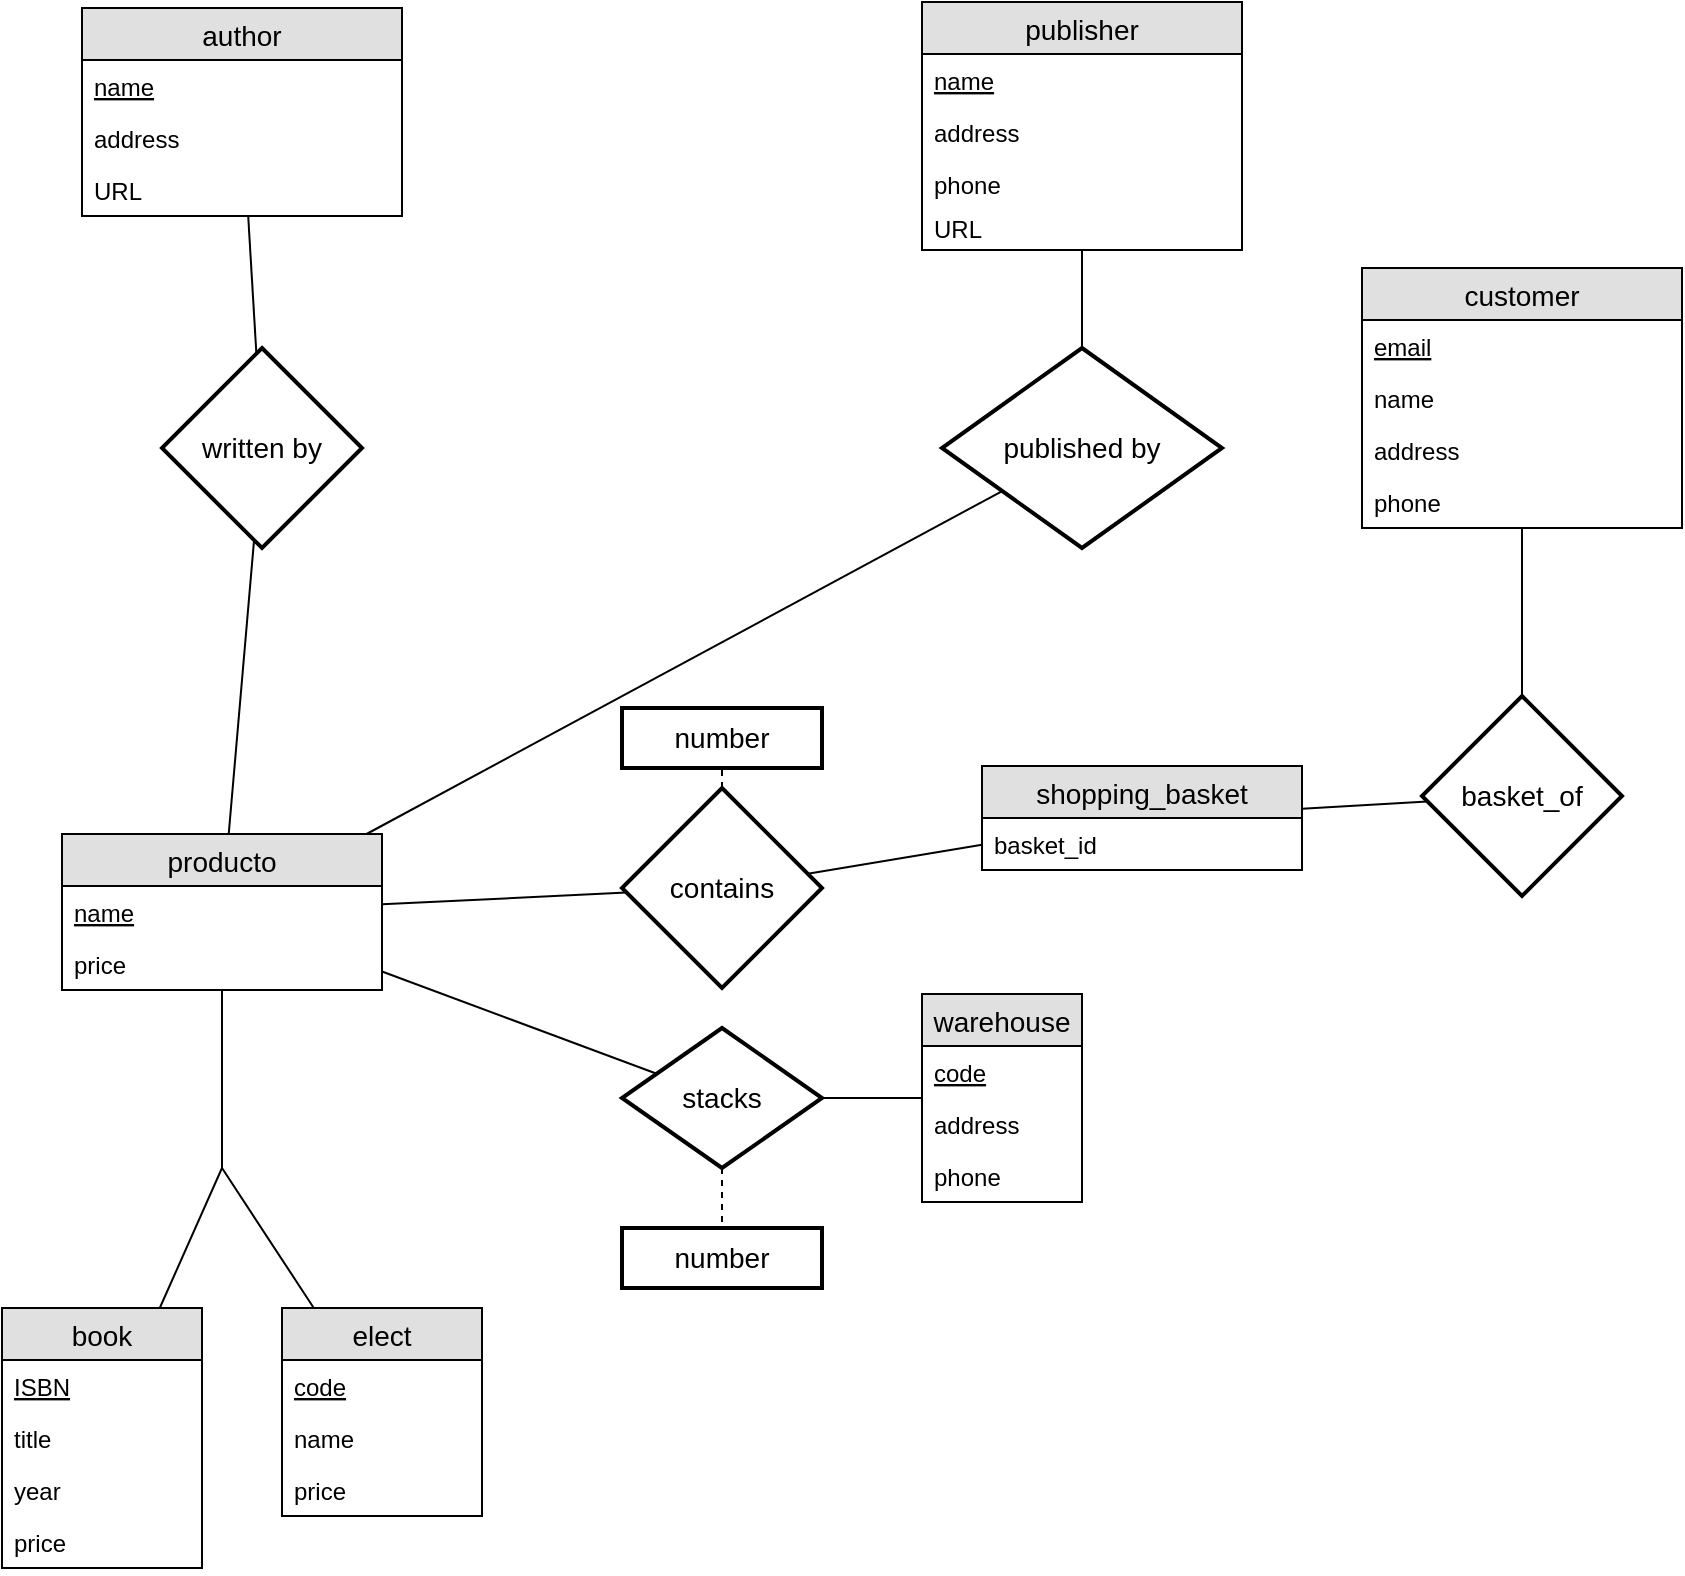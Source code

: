 <mxfile version="11.2.8" type="device" pages="1"><diagram id="WVX61P-Tf9miTUgFt2v2" name="Page-1"><mxGraphModel dx="1408" dy="789" grid="1" gridSize="10" guides="1" tooltips="1" connect="1" arrows="1" fold="1" page="1" pageScale="1" pageWidth="850" pageHeight="1100" math="0" shadow="0"><root><mxCell id="0"/><mxCell id="1" parent="0"/><mxCell id="nwK4fotqdhtJQI2VtbWG-1" value="author" style="swimlane;fontStyle=0;childLayout=stackLayout;horizontal=1;startSize=26;fillColor=#e0e0e0;horizontalStack=0;resizeParent=1;resizeParentMax=0;resizeLast=0;collapsible=1;marginBottom=0;swimlaneFillColor=#ffffff;align=center;fontSize=14;" vertex="1" parent="1"><mxGeometry x="40" y="60" width="160" height="104" as="geometry"/></mxCell><mxCell id="nwK4fotqdhtJQI2VtbWG-2" value="name" style="text;strokeColor=none;fillColor=none;spacingLeft=4;spacingRight=4;overflow=hidden;rotatable=0;points=[[0,0.5],[1,0.5]];portConstraint=eastwest;fontSize=12;fontStyle=4" vertex="1" parent="nwK4fotqdhtJQI2VtbWG-1"><mxGeometry y="26" width="160" height="26" as="geometry"/></mxCell><mxCell id="nwK4fotqdhtJQI2VtbWG-3" value="address" style="text;strokeColor=none;fillColor=none;spacingLeft=4;spacingRight=4;overflow=hidden;rotatable=0;points=[[0,0.5],[1,0.5]];portConstraint=eastwest;fontSize=12;" vertex="1" parent="nwK4fotqdhtJQI2VtbWG-1"><mxGeometry y="52" width="160" height="26" as="geometry"/></mxCell><mxCell id="nwK4fotqdhtJQI2VtbWG-4" value="URL" style="text;strokeColor=none;fillColor=none;spacingLeft=4;spacingRight=4;overflow=hidden;rotatable=0;points=[[0,0.5],[1,0.5]];portConstraint=eastwest;fontSize=12;" vertex="1" parent="nwK4fotqdhtJQI2VtbWG-1"><mxGeometry y="78" width="160" height="26" as="geometry"/></mxCell><mxCell id="nwK4fotqdhtJQI2VtbWG-5" value="publisher" style="swimlane;fontStyle=0;childLayout=stackLayout;horizontal=1;startSize=26;fillColor=#e0e0e0;horizontalStack=0;resizeParent=1;resizeParentMax=0;resizeLast=0;collapsible=1;marginBottom=0;swimlaneFillColor=#ffffff;align=center;fontSize=14;" vertex="1" parent="1"><mxGeometry x="460" y="57" width="160" height="124" as="geometry"/></mxCell><mxCell id="nwK4fotqdhtJQI2VtbWG-6" value="name" style="text;strokeColor=none;fillColor=none;spacingLeft=4;spacingRight=4;overflow=hidden;rotatable=0;points=[[0,0.5],[1,0.5]];portConstraint=eastwest;fontSize=12;fontStyle=4" vertex="1" parent="nwK4fotqdhtJQI2VtbWG-5"><mxGeometry y="26" width="160" height="26" as="geometry"/></mxCell><mxCell id="nwK4fotqdhtJQI2VtbWG-7" value="address" style="text;strokeColor=none;fillColor=none;spacingLeft=4;spacingRight=4;overflow=hidden;rotatable=0;points=[[0,0.5],[1,0.5]];portConstraint=eastwest;fontSize=12;" vertex="1" parent="nwK4fotqdhtJQI2VtbWG-5"><mxGeometry y="52" width="160" height="26" as="geometry"/></mxCell><mxCell id="nwK4fotqdhtJQI2VtbWG-8" value="phone" style="text;strokeColor=none;fillColor=none;spacingLeft=4;spacingRight=4;overflow=hidden;rotatable=0;points=[[0,0.5],[1,0.5]];portConstraint=eastwest;fontSize=12;" vertex="1" parent="nwK4fotqdhtJQI2VtbWG-5"><mxGeometry y="78" width="160" height="22" as="geometry"/></mxCell><mxCell id="nwK4fotqdhtJQI2VtbWG-9" value="URL" style="text;strokeColor=none;fillColor=none;spacingLeft=4;spacingRight=4;overflow=hidden;rotatable=0;points=[[0,0.5],[1,0.5]];portConstraint=eastwest;fontSize=12;" vertex="1" parent="nwK4fotqdhtJQI2VtbWG-5"><mxGeometry y="100" width="160" height="24" as="geometry"/></mxCell><mxCell id="nwK4fotqdhtJQI2VtbWG-42" style="edgeStyle=none;rounded=0;orthogonalLoop=1;jettySize=auto;html=1;endArrow=none;endFill=0;" edge="1" parent="1" source="nwK4fotqdhtJQI2VtbWG-10" target="nwK4fotqdhtJQI2VtbWG-14"><mxGeometry relative="1" as="geometry"/></mxCell><mxCell id="nwK4fotqdhtJQI2VtbWG-48" style="edgeStyle=none;rounded=0;orthogonalLoop=1;jettySize=auto;html=1;endArrow=none;endFill=0;" edge="1" parent="1" source="nwK4fotqdhtJQI2VtbWG-10" target="nwK4fotqdhtJQI2VtbWG-5"><mxGeometry relative="1" as="geometry"/></mxCell><mxCell id="nwK4fotqdhtJQI2VtbWG-10" value="&lt;div&gt;published by&lt;/div&gt;" style="shape=rhombus;strokeWidth=2;fontSize=17;perimeter=rhombusPerimeter;whiteSpace=wrap;html=1;align=center;fontSize=14;" vertex="1" parent="1"><mxGeometry x="470" y="230" width="140" height="100" as="geometry"/></mxCell><mxCell id="nwK4fotqdhtJQI2VtbWG-40" style="edgeStyle=none;rounded=0;orthogonalLoop=1;jettySize=auto;html=1;endArrow=none;endFill=0;" edge="1" parent="1" source="nwK4fotqdhtJQI2VtbWG-13" target="nwK4fotqdhtJQI2VtbWG-1"><mxGeometry relative="1" as="geometry"/></mxCell><mxCell id="nwK4fotqdhtJQI2VtbWG-41" style="edgeStyle=none;rounded=0;orthogonalLoop=1;jettySize=auto;html=1;endArrow=none;endFill=0;" edge="1" parent="1" source="nwK4fotqdhtJQI2VtbWG-13" target="nwK4fotqdhtJQI2VtbWG-14"><mxGeometry relative="1" as="geometry"/></mxCell><mxCell id="nwK4fotqdhtJQI2VtbWG-13" value="written by" style="shape=rhombus;strokeWidth=2;fontSize=17;perimeter=rhombusPerimeter;whiteSpace=wrap;html=1;align=center;fontSize=14;" vertex="1" parent="1"><mxGeometry x="80" y="230" width="100" height="100" as="geometry"/></mxCell><mxCell id="nwK4fotqdhtJQI2VtbWG-14" value="producto" style="swimlane;fontStyle=0;childLayout=stackLayout;horizontal=1;startSize=26;fillColor=#e0e0e0;horizontalStack=0;resizeParent=1;resizeParentMax=0;resizeLast=0;collapsible=1;marginBottom=0;swimlaneFillColor=#ffffff;align=center;fontSize=14;" vertex="1" parent="1"><mxGeometry x="30" y="473" width="160" height="78" as="geometry"/></mxCell><mxCell id="nwK4fotqdhtJQI2VtbWG-52" value="name" style="text;strokeColor=none;fillColor=none;spacingLeft=4;spacingRight=4;overflow=hidden;rotatable=0;points=[[0,0.5],[1,0.5]];portConstraint=eastwest;fontSize=12;fontStyle=4" vertex="1" parent="nwK4fotqdhtJQI2VtbWG-14"><mxGeometry y="26" width="160" height="26" as="geometry"/></mxCell><mxCell id="nwK4fotqdhtJQI2VtbWG-53" value="price" style="text;strokeColor=none;fillColor=none;spacingLeft=4;spacingRight=4;overflow=hidden;rotatable=0;points=[[0,0.5],[1,0.5]];portConstraint=eastwest;fontSize=12;" vertex="1" parent="nwK4fotqdhtJQI2VtbWG-14"><mxGeometry y="52" width="160" height="26" as="geometry"/></mxCell><mxCell id="nwK4fotqdhtJQI2VtbWG-22" style="rounded=0;orthogonalLoop=1;jettySize=auto;html=1;dashed=1;endArrow=none;endFill=0;" edge="1" parent="1" source="nwK4fotqdhtJQI2VtbWG-19" target="nwK4fotqdhtJQI2VtbWG-21"><mxGeometry relative="1" as="geometry"/></mxCell><mxCell id="nwK4fotqdhtJQI2VtbWG-43" style="edgeStyle=none;rounded=0;orthogonalLoop=1;jettySize=auto;html=1;endArrow=none;endFill=0;" edge="1" parent="1" source="nwK4fotqdhtJQI2VtbWG-19" target="nwK4fotqdhtJQI2VtbWG-14"><mxGeometry relative="1" as="geometry"/></mxCell><mxCell id="nwK4fotqdhtJQI2VtbWG-47" style="edgeStyle=none;rounded=0;orthogonalLoop=1;jettySize=auto;html=1;endArrow=none;endFill=0;" edge="1" parent="1" source="nwK4fotqdhtJQI2VtbWG-19" target="nwK4fotqdhtJQI2VtbWG-35"><mxGeometry relative="1" as="geometry"/></mxCell><mxCell id="nwK4fotqdhtJQI2VtbWG-19" value="contains" style="shape=rhombus;strokeWidth=2;fontSize=17;perimeter=rhombusPerimeter;whiteSpace=wrap;html=1;align=center;fontSize=14;" vertex="1" parent="1"><mxGeometry x="310" y="450" width="100" height="100" as="geometry"/></mxCell><mxCell id="nwK4fotqdhtJQI2VtbWG-21" value="number" style="strokeWidth=2;whiteSpace=wrap;html=1;align=center;fontSize=14;" vertex="1" parent="1"><mxGeometry x="310" y="410" width="100" height="30" as="geometry"/></mxCell><mxCell id="nwK4fotqdhtJQI2VtbWG-44" style="edgeStyle=none;rounded=0;orthogonalLoop=1;jettySize=auto;html=1;endArrow=none;endFill=0;" edge="1" parent="1" source="nwK4fotqdhtJQI2VtbWG-23" target="nwK4fotqdhtJQI2VtbWG-14"><mxGeometry relative="1" as="geometry"/></mxCell><mxCell id="nwK4fotqdhtJQI2VtbWG-46" style="edgeStyle=none;rounded=0;orthogonalLoop=1;jettySize=auto;html=1;endArrow=none;endFill=0;" edge="1" parent="1" source="nwK4fotqdhtJQI2VtbWG-23" target="nwK4fotqdhtJQI2VtbWG-24"><mxGeometry relative="1" as="geometry"/></mxCell><mxCell id="nwK4fotqdhtJQI2VtbWG-49" style="edgeStyle=none;rounded=0;orthogonalLoop=1;jettySize=auto;html=1;endArrow=none;endFill=0;dashed=1;" edge="1" parent="1" source="nwK4fotqdhtJQI2VtbWG-23" target="nwK4fotqdhtJQI2VtbWG-45"><mxGeometry relative="1" as="geometry"/></mxCell><mxCell id="nwK4fotqdhtJQI2VtbWG-23" value="&lt;div&gt;stacks&lt;/div&gt;" style="shape=rhombus;strokeWidth=2;fontSize=17;perimeter=rhombusPerimeter;whiteSpace=wrap;html=1;align=center;fontSize=14;" vertex="1" parent="1"><mxGeometry x="310" y="570" width="100" height="70" as="geometry"/></mxCell><mxCell id="nwK4fotqdhtJQI2VtbWG-24" value="warehouse" style="swimlane;fontStyle=0;childLayout=stackLayout;horizontal=1;startSize=26;fillColor=#e0e0e0;horizontalStack=0;resizeParent=1;resizeParentMax=0;resizeLast=0;collapsible=1;marginBottom=0;swimlaneFillColor=#ffffff;align=center;fontSize=14;" vertex="1" parent="1"><mxGeometry x="460" y="553" width="80" height="104" as="geometry"/></mxCell><mxCell id="nwK4fotqdhtJQI2VtbWG-25" value="code" style="text;strokeColor=none;fillColor=none;spacingLeft=4;spacingRight=4;overflow=hidden;rotatable=0;points=[[0,0.5],[1,0.5]];portConstraint=eastwest;fontSize=12;fontStyle=4" vertex="1" parent="nwK4fotqdhtJQI2VtbWG-24"><mxGeometry y="26" width="80" height="26" as="geometry"/></mxCell><mxCell id="nwK4fotqdhtJQI2VtbWG-26" value="address" style="text;strokeColor=none;fillColor=none;spacingLeft=4;spacingRight=4;overflow=hidden;rotatable=0;points=[[0,0.5],[1,0.5]];portConstraint=eastwest;fontSize=12;" vertex="1" parent="nwK4fotqdhtJQI2VtbWG-24"><mxGeometry y="52" width="80" height="26" as="geometry"/></mxCell><mxCell id="nwK4fotqdhtJQI2VtbWG-27" value="phone" style="text;strokeColor=none;fillColor=none;spacingLeft=4;spacingRight=4;overflow=hidden;rotatable=0;points=[[0,0.5],[1,0.5]];portConstraint=eastwest;fontSize=12;" vertex="1" parent="nwK4fotqdhtJQI2VtbWG-24"><mxGeometry y="78" width="80" height="26" as="geometry"/></mxCell><mxCell id="nwK4fotqdhtJQI2VtbWG-28" value="customer" style="swimlane;fontStyle=0;childLayout=stackLayout;horizontal=1;startSize=26;fillColor=#e0e0e0;horizontalStack=0;resizeParent=1;resizeParentMax=0;resizeLast=0;collapsible=1;marginBottom=0;swimlaneFillColor=#ffffff;align=center;fontSize=14;" vertex="1" parent="1"><mxGeometry x="680" y="190" width="160" height="130" as="geometry"/></mxCell><mxCell id="nwK4fotqdhtJQI2VtbWG-29" value="email" style="text;strokeColor=none;fillColor=none;spacingLeft=4;spacingRight=4;overflow=hidden;rotatable=0;points=[[0,0.5],[1,0.5]];portConstraint=eastwest;fontSize=12;fontStyle=4" vertex="1" parent="nwK4fotqdhtJQI2VtbWG-28"><mxGeometry y="26" width="160" height="26" as="geometry"/></mxCell><mxCell id="nwK4fotqdhtJQI2VtbWG-30" value="name" style="text;strokeColor=none;fillColor=none;spacingLeft=4;spacingRight=4;overflow=hidden;rotatable=0;points=[[0,0.5],[1,0.5]];portConstraint=eastwest;fontSize=12;" vertex="1" parent="nwK4fotqdhtJQI2VtbWG-28"><mxGeometry y="52" width="160" height="26" as="geometry"/></mxCell><mxCell id="nwK4fotqdhtJQI2VtbWG-31" value="address" style="text;strokeColor=none;fillColor=none;spacingLeft=4;spacingRight=4;overflow=hidden;rotatable=0;points=[[0,0.5],[1,0.5]];portConstraint=eastwest;fontSize=12;" vertex="1" parent="nwK4fotqdhtJQI2VtbWG-28"><mxGeometry y="78" width="160" height="26" as="geometry"/></mxCell><mxCell id="nwK4fotqdhtJQI2VtbWG-32" value="phone" style="text;strokeColor=none;fillColor=none;spacingLeft=4;spacingRight=4;overflow=hidden;rotatable=0;points=[[0,0.5],[1,0.5]];portConstraint=eastwest;fontSize=12;" vertex="1" parent="nwK4fotqdhtJQI2VtbWG-28"><mxGeometry y="104" width="160" height="26" as="geometry"/></mxCell><mxCell id="nwK4fotqdhtJQI2VtbWG-34" style="edgeStyle=none;rounded=0;orthogonalLoop=1;jettySize=auto;html=1;endArrow=none;endFill=0;" edge="1" parent="1" source="nwK4fotqdhtJQI2VtbWG-33" target="nwK4fotqdhtJQI2VtbWG-28"><mxGeometry relative="1" as="geometry"/></mxCell><mxCell id="nwK4fotqdhtJQI2VtbWG-39" style="edgeStyle=none;rounded=0;orthogonalLoop=1;jettySize=auto;html=1;endArrow=none;endFill=0;" edge="1" parent="1" source="nwK4fotqdhtJQI2VtbWG-33" target="nwK4fotqdhtJQI2VtbWG-35"><mxGeometry relative="1" as="geometry"/></mxCell><mxCell id="nwK4fotqdhtJQI2VtbWG-33" value="basket_of" style="shape=rhombus;strokeWidth=2;fontSize=17;perimeter=rhombusPerimeter;whiteSpace=wrap;html=1;align=center;fontSize=14;" vertex="1" parent="1"><mxGeometry x="710" y="404" width="100" height="100" as="geometry"/></mxCell><mxCell id="nwK4fotqdhtJQI2VtbWG-35" value="shopping_basket" style="swimlane;fontStyle=0;childLayout=stackLayout;horizontal=1;startSize=26;fillColor=#e0e0e0;horizontalStack=0;resizeParent=1;resizeParentMax=0;resizeLast=0;collapsible=1;marginBottom=0;swimlaneFillColor=#ffffff;align=center;fontSize=14;" vertex="1" parent="1"><mxGeometry x="490" y="439" width="160" height="52" as="geometry"/></mxCell><mxCell id="nwK4fotqdhtJQI2VtbWG-36" value="basket_id" style="text;strokeColor=none;fillColor=none;spacingLeft=4;spacingRight=4;overflow=hidden;rotatable=0;points=[[0,0.5],[1,0.5]];portConstraint=eastwest;fontSize=12;" vertex="1" parent="nwK4fotqdhtJQI2VtbWG-35"><mxGeometry y="26" width="160" height="26" as="geometry"/></mxCell><mxCell id="nwK4fotqdhtJQI2VtbWG-45" value="number" style="strokeWidth=2;whiteSpace=wrap;html=1;align=center;fontSize=14;" vertex="1" parent="1"><mxGeometry x="310" y="670" width="100" height="30" as="geometry"/></mxCell><mxCell id="nwK4fotqdhtJQI2VtbWG-63" style="edgeStyle=none;rounded=0;orthogonalLoop=1;jettySize=auto;html=1;endArrow=none;endFill=0;" edge="1" parent="1" source="nwK4fotqdhtJQI2VtbWG-50" target="nwK4fotqdhtJQI2VtbWG-14"><mxGeometry relative="1" as="geometry"><Array as="points"><mxPoint x="110" y="640"/></Array></mxGeometry></mxCell><mxCell id="nwK4fotqdhtJQI2VtbWG-50" value="book" style="swimlane;fontStyle=0;childLayout=stackLayout;horizontal=1;startSize=26;fillColor=#e0e0e0;horizontalStack=0;resizeParent=1;resizeParentMax=0;resizeLast=0;collapsible=1;marginBottom=0;swimlaneFillColor=#ffffff;align=center;fontSize=14;" vertex="1" parent="1"><mxGeometry y="710" width="100" height="130" as="geometry"/></mxCell><mxCell id="nwK4fotqdhtJQI2VtbWG-15" value="ISBN" style="text;strokeColor=none;fillColor=none;spacingLeft=4;spacingRight=4;overflow=hidden;rotatable=0;points=[[0,0.5],[1,0.5]];portConstraint=eastwest;fontSize=12;fontStyle=4" vertex="1" parent="nwK4fotqdhtJQI2VtbWG-50"><mxGeometry y="26" width="100" height="26" as="geometry"/></mxCell><mxCell id="nwK4fotqdhtJQI2VtbWG-16" value="title" style="text;strokeColor=none;fillColor=none;spacingLeft=4;spacingRight=4;overflow=hidden;rotatable=0;points=[[0,0.5],[1,0.5]];portConstraint=eastwest;fontSize=12;" vertex="1" parent="nwK4fotqdhtJQI2VtbWG-50"><mxGeometry y="52" width="100" height="26" as="geometry"/></mxCell><mxCell id="nwK4fotqdhtJQI2VtbWG-17" value="year" style="text;strokeColor=none;fillColor=none;spacingLeft=4;spacingRight=4;overflow=hidden;rotatable=0;points=[[0,0.5],[1,0.5]];portConstraint=eastwest;fontSize=12;" vertex="1" parent="nwK4fotqdhtJQI2VtbWG-50"><mxGeometry y="78" width="100" height="26" as="geometry"/></mxCell><mxCell id="nwK4fotqdhtJQI2VtbWG-18" value="price" style="text;strokeColor=none;fillColor=none;spacingLeft=4;spacingRight=4;overflow=hidden;rotatable=0;points=[[0,0.5],[1,0.5]];portConstraint=eastwest;fontSize=12;" vertex="1" parent="nwK4fotqdhtJQI2VtbWG-50"><mxGeometry y="104" width="100" height="26" as="geometry"/></mxCell><mxCell id="nwK4fotqdhtJQI2VtbWG-64" style="edgeStyle=none;rounded=0;orthogonalLoop=1;jettySize=auto;html=1;endArrow=none;endFill=0;" edge="1" parent="1" source="nwK4fotqdhtJQI2VtbWG-57" target="nwK4fotqdhtJQI2VtbWG-14"><mxGeometry relative="1" as="geometry"><Array as="points"><mxPoint x="110" y="640"/></Array></mxGeometry></mxCell><mxCell id="nwK4fotqdhtJQI2VtbWG-57" value="elect" style="swimlane;fontStyle=0;childLayout=stackLayout;horizontal=1;startSize=26;fillColor=#e0e0e0;horizontalStack=0;resizeParent=1;resizeParentMax=0;resizeLast=0;collapsible=1;marginBottom=0;swimlaneFillColor=#ffffff;align=center;fontSize=14;" vertex="1" parent="1"><mxGeometry x="140" y="710" width="100" height="104" as="geometry"/></mxCell><mxCell id="nwK4fotqdhtJQI2VtbWG-58" value="code" style="text;strokeColor=none;fillColor=none;spacingLeft=4;spacingRight=4;overflow=hidden;rotatable=0;points=[[0,0.5],[1,0.5]];portConstraint=eastwest;fontSize=12;fontStyle=4" vertex="1" parent="nwK4fotqdhtJQI2VtbWG-57"><mxGeometry y="26" width="100" height="26" as="geometry"/></mxCell><mxCell id="nwK4fotqdhtJQI2VtbWG-59" value="name" style="text;strokeColor=none;fillColor=none;spacingLeft=4;spacingRight=4;overflow=hidden;rotatable=0;points=[[0,0.5],[1,0.5]];portConstraint=eastwest;fontSize=12;" vertex="1" parent="nwK4fotqdhtJQI2VtbWG-57"><mxGeometry y="52" width="100" height="26" as="geometry"/></mxCell><mxCell id="nwK4fotqdhtJQI2VtbWG-60" value="price" style="text;strokeColor=none;fillColor=none;spacingLeft=4;spacingRight=4;overflow=hidden;rotatable=0;points=[[0,0.5],[1,0.5]];portConstraint=eastwest;fontSize=12;" vertex="1" parent="nwK4fotqdhtJQI2VtbWG-57"><mxGeometry y="78" width="100" height="26" as="geometry"/></mxCell></root></mxGraphModel></diagram></mxfile>